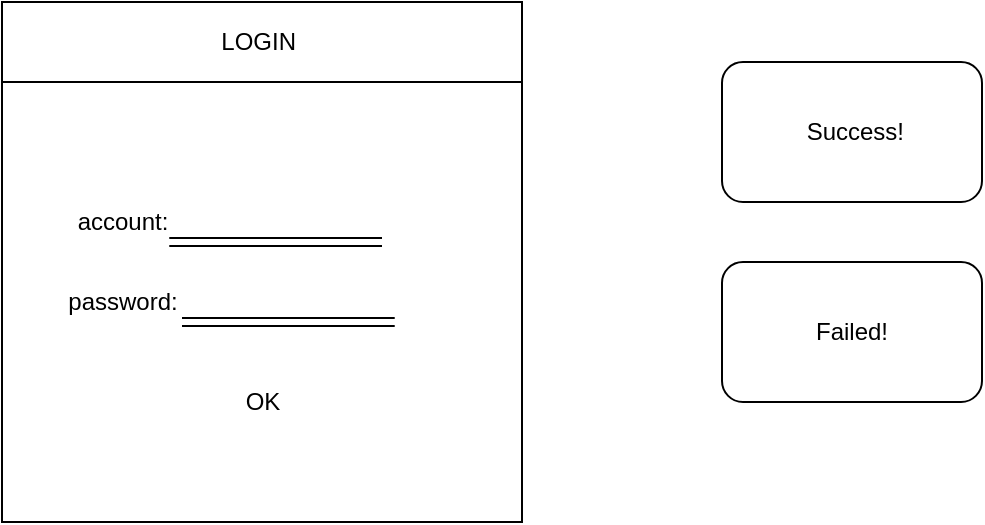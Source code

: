 <mxfile version="13.3.5" type="github">
  <diagram id="j5jGDYiYoJaAC8GBMtbi" name="Page-1">
    <mxGraphModel dx="985" dy="610" grid="1" gridSize="10" guides="1" tooltips="1" connect="1" arrows="1" fold="1" page="1" pageScale="1" pageWidth="850" pageHeight="1100" math="0" shadow="0">
      <root>
        <mxCell id="0" />
        <mxCell id="1" parent="0" />
        <mxCell id="XVZEMdXODI57lnIMXVsI-1" value="&amp;nbsp;Success!" style="rounded=1;whiteSpace=wrap;html=1;" vertex="1" parent="1">
          <mxGeometry x="450" y="300" width="130" height="70" as="geometry" />
        </mxCell>
        <mxCell id="XVZEMdXODI57lnIMXVsI-2" value="" style="whiteSpace=wrap;html=1;aspect=fixed;" vertex="1" parent="1">
          <mxGeometry x="90" y="270" width="260" height="260" as="geometry" />
        </mxCell>
        <mxCell id="XVZEMdXODI57lnIMXVsI-3" value="LOGIN&amp;nbsp;" style="rounded=0;whiteSpace=wrap;html=1;" vertex="1" parent="1">
          <mxGeometry x="90" y="270" width="260" height="40" as="geometry" />
        </mxCell>
        <mxCell id="XVZEMdXODI57lnIMXVsI-13" style="edgeStyle=none;rounded=0;orthogonalLoop=1;jettySize=auto;html=1;exitX=0.894;exitY=1.002;exitDx=0;exitDy=0;exitPerimeter=0;shape=link;" edge="1" parent="1" source="XVZEMdXODI57lnIMXVsI-6">
          <mxGeometry relative="1" as="geometry">
            <mxPoint x="280" y="390" as="targetPoint" />
            <Array as="points">
              <mxPoint x="280" y="390" />
            </Array>
          </mxGeometry>
        </mxCell>
        <mxCell id="XVZEMdXODI57lnIMXVsI-6" value="account:" style="text;html=1;resizable=0;autosize=1;align=center;verticalAlign=middle;points=[];fillColor=none;strokeColor=none;rounded=0;" vertex="1" parent="1">
          <mxGeometry x="120" y="370" width="60" height="20" as="geometry" />
        </mxCell>
        <mxCell id="XVZEMdXODI57lnIMXVsI-7" value="password:" style="text;html=1;resizable=0;autosize=1;align=center;verticalAlign=middle;points=[];fillColor=none;strokeColor=none;rounded=0;" vertex="1" parent="1">
          <mxGeometry x="115" y="410" width="70" height="20" as="geometry" />
        </mxCell>
        <mxCell id="XVZEMdXODI57lnIMXVsI-15" style="edgeStyle=none;rounded=0;orthogonalLoop=1;jettySize=auto;html=1;exitX=0.894;exitY=1.002;exitDx=0;exitDy=0;exitPerimeter=0;shape=link;" edge="1" parent="1">
          <mxGeometry relative="1" as="geometry">
            <mxPoint x="286.36" y="430" as="targetPoint" />
            <mxPoint x="180" y="430.04" as="sourcePoint" />
            <Array as="points">
              <mxPoint x="286.36" y="430" />
            </Array>
          </mxGeometry>
        </mxCell>
        <mxCell id="XVZEMdXODI57lnIMXVsI-16" value="OK" style="text;html=1;resizable=0;autosize=1;align=center;verticalAlign=middle;points=[];fillColor=none;strokeColor=none;rounded=0;" vertex="1" parent="1">
          <mxGeometry x="205" y="460" width="30" height="20" as="geometry" />
        </mxCell>
        <mxCell id="XVZEMdXODI57lnIMXVsI-17" value="Failed!" style="rounded=1;whiteSpace=wrap;html=1;" vertex="1" parent="1">
          <mxGeometry x="450" y="400" width="130" height="70" as="geometry" />
        </mxCell>
      </root>
    </mxGraphModel>
  </diagram>
</mxfile>
